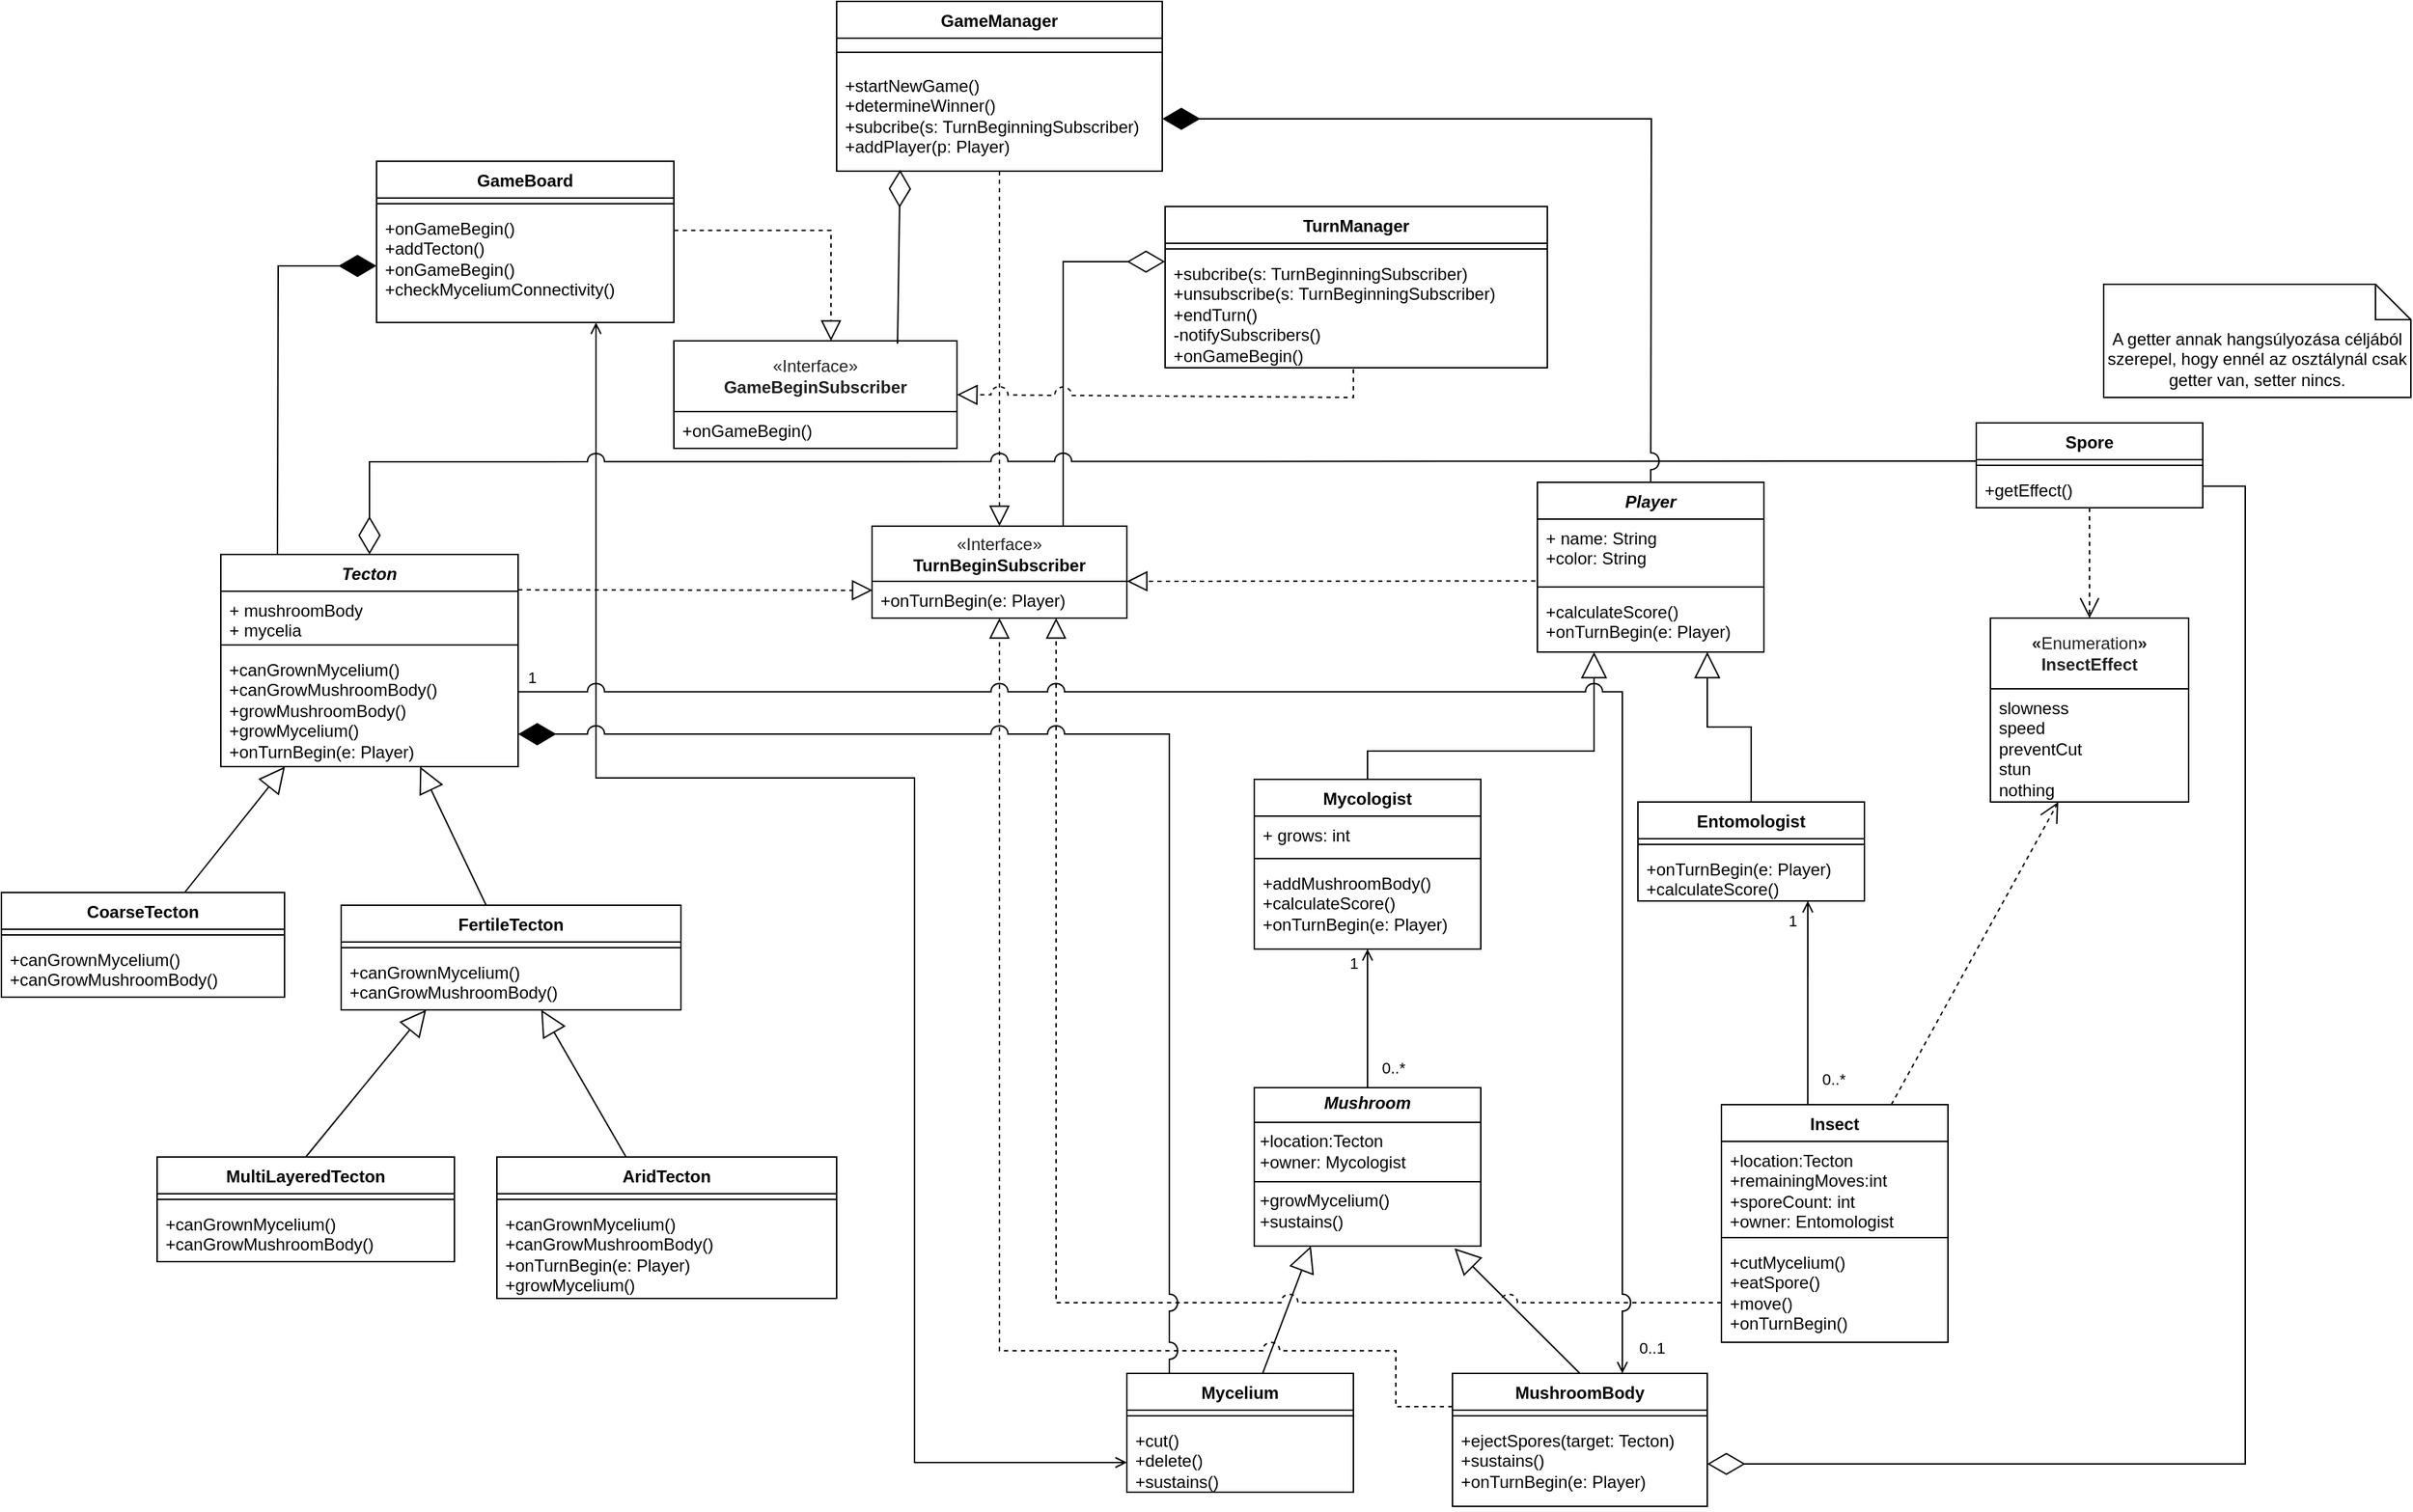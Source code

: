 <mxfile version="26.0.16">
  <diagram name="1 oldal" id="iCavI7vv8ZMhhtlTud_S">
    <mxGraphModel dx="1434" dy="774" grid="1" gridSize="10" guides="1" tooltips="1" connect="1" arrows="1" fold="1" page="1" pageScale="1" pageWidth="850" pageHeight="1100" math="0" shadow="0">
      <root>
        <mxCell id="0" />
        <mxCell id="1" parent="0" />
        <mxCell id="R1OB0yGb1VuW6Jd-PAWR-1" value="&lt;i style=&quot;&quot;&gt;Tecton&lt;/i&gt;" style="swimlane;fontStyle=1;align=center;verticalAlign=top;childLayout=stackLayout;horizontal=1;startSize=26;horizontalStack=0;resizeParent=1;resizeParentMax=0;resizeLast=0;collapsible=1;marginBottom=0;whiteSpace=wrap;html=1;" parent="1" vertex="1">
          <mxGeometry x="400" y="771" width="210" height="150" as="geometry">
            <mxRectangle x="240" y="190" width="80" height="30" as="alternateBounds" />
          </mxGeometry>
        </mxCell>
        <mxCell id="R1OB0yGb1VuW6Jd-PAWR-2" value="&lt;div&gt;+ mushroomBody&lt;/div&gt;&lt;div&gt;+ mycelia&lt;/div&gt;" style="text;strokeColor=none;fillColor=none;align=left;verticalAlign=top;spacingLeft=4;spacingRight=4;overflow=hidden;rotatable=0;points=[[0,0.5],[1,0.5]];portConstraint=eastwest;whiteSpace=wrap;html=1;" parent="R1OB0yGb1VuW6Jd-PAWR-1" vertex="1">
          <mxGeometry y="26" width="210" height="34" as="geometry" />
        </mxCell>
        <mxCell id="R1OB0yGb1VuW6Jd-PAWR-3" value="" style="line;strokeWidth=1;fillColor=none;align=left;verticalAlign=middle;spacingTop=-1;spacingLeft=3;spacingRight=3;rotatable=0;labelPosition=right;points=[];portConstraint=eastwest;strokeColor=inherit;" parent="R1OB0yGb1VuW6Jd-PAWR-1" vertex="1">
          <mxGeometry y="60" width="210" height="8" as="geometry" />
        </mxCell>
        <mxCell id="R1OB0yGb1VuW6Jd-PAWR-4" value="+canGrownMycelium()&lt;div&gt;+canGrowMushroomBody()&lt;/div&gt;&lt;div&gt;+growMushroomBody()&lt;/div&gt;&lt;div&gt;+growMycelium()&lt;/div&gt;&lt;div&gt;+onTurnBegin(e: Player)&lt;/div&gt;&lt;div&gt;&lt;br&gt;&lt;/div&gt;" style="text;strokeColor=none;fillColor=none;align=left;verticalAlign=top;spacingLeft=4;spacingRight=4;overflow=hidden;rotatable=0;points=[[0,0.5],[1,0.5]];portConstraint=eastwest;whiteSpace=wrap;html=1;" parent="R1OB0yGb1VuW6Jd-PAWR-1" vertex="1">
          <mxGeometry y="68" width="210" height="82" as="geometry" />
        </mxCell>
        <mxCell id="R1OB0yGb1VuW6Jd-PAWR-5" value="CoarseTecton" style="swimlane;fontStyle=1;align=center;verticalAlign=top;childLayout=stackLayout;horizontal=1;startSize=26;horizontalStack=0;resizeParent=1;resizeParentMax=0;resizeLast=0;collapsible=1;marginBottom=0;whiteSpace=wrap;html=1;" parent="1" vertex="1">
          <mxGeometry x="245" y="1010" width="200" height="74" as="geometry" />
        </mxCell>
        <mxCell id="R1OB0yGb1VuW6Jd-PAWR-7" value="" style="line;strokeWidth=1;fillColor=none;align=left;verticalAlign=middle;spacingTop=-1;spacingLeft=3;spacingRight=3;rotatable=0;labelPosition=right;points=[];portConstraint=eastwest;strokeColor=inherit;" parent="R1OB0yGb1VuW6Jd-PAWR-5" vertex="1">
          <mxGeometry y="26" width="200" height="8" as="geometry" />
        </mxCell>
        <mxCell id="R1OB0yGb1VuW6Jd-PAWR-8" value="+canGrownMycelium()&lt;div&gt;+canGrowMushroomBody()&lt;/div&gt;" style="text;strokeColor=none;fillColor=none;align=left;verticalAlign=top;spacingLeft=4;spacingRight=4;overflow=hidden;rotatable=0;points=[[0,0.5],[1,0.5]];portConstraint=eastwest;whiteSpace=wrap;html=1;" parent="R1OB0yGb1VuW6Jd-PAWR-5" vertex="1">
          <mxGeometry y="34" width="200" height="40" as="geometry" />
        </mxCell>
        <mxCell id="R1OB0yGb1VuW6Jd-PAWR-9" value="FertileTecton" style="swimlane;fontStyle=1;align=center;verticalAlign=top;childLayout=stackLayout;horizontal=1;startSize=26;horizontalStack=0;resizeParent=1;resizeParentMax=0;resizeLast=0;collapsible=1;marginBottom=0;whiteSpace=wrap;html=1;" parent="1" vertex="1">
          <mxGeometry x="485" y="1019" width="240" height="74" as="geometry" />
        </mxCell>
        <mxCell id="R1OB0yGb1VuW6Jd-PAWR-11" value="" style="line;strokeWidth=1;fillColor=none;align=left;verticalAlign=middle;spacingTop=-1;spacingLeft=3;spacingRight=3;rotatable=0;labelPosition=right;points=[];portConstraint=eastwest;strokeColor=inherit;" parent="R1OB0yGb1VuW6Jd-PAWR-9" vertex="1">
          <mxGeometry y="26" width="240" height="8" as="geometry" />
        </mxCell>
        <mxCell id="R1OB0yGb1VuW6Jd-PAWR-12" value="&lt;div&gt;+canGrownMycelium()&lt;div&gt;+canGrowMushroomBody()&lt;/div&gt;&lt;/div&gt;" style="text;strokeColor=none;fillColor=none;align=left;verticalAlign=top;spacingLeft=4;spacingRight=4;overflow=hidden;rotatable=0;points=[[0,0.5],[1,0.5]];portConstraint=eastwest;whiteSpace=wrap;html=1;" parent="R1OB0yGb1VuW6Jd-PAWR-9" vertex="1">
          <mxGeometry y="34" width="240" height="40" as="geometry" />
        </mxCell>
        <mxCell id="R1OB0yGb1VuW6Jd-PAWR-13" value="" style="endArrow=block;endSize=16;endFill=0;html=1;rounded=0;" parent="1" source="R1OB0yGb1VuW6Jd-PAWR-5" target="R1OB0yGb1VuW6Jd-PAWR-1" edge="1">
          <mxGeometry width="160" relative="1" as="geometry">
            <mxPoint x="390" y="861" as="sourcePoint" />
            <mxPoint x="370" y="911" as="targetPoint" />
            <Array as="points" />
          </mxGeometry>
        </mxCell>
        <mxCell id="R1OB0yGb1VuW6Jd-PAWR-14" value="" style="endArrow=block;endSize=16;endFill=0;html=1;rounded=0;" parent="1" source="R1OB0yGb1VuW6Jd-PAWR-9" target="R1OB0yGb1VuW6Jd-PAWR-1" edge="1">
          <mxGeometry width="160" relative="1" as="geometry">
            <mxPoint x="464" y="861" as="sourcePoint" />
            <mxPoint x="520" y="921" as="targetPoint" />
          </mxGeometry>
        </mxCell>
        <mxCell id="R1OB0yGb1VuW6Jd-PAWR-15" value="MultiLayeredTecton" style="swimlane;fontStyle=1;align=center;verticalAlign=top;childLayout=stackLayout;horizontal=1;startSize=26;horizontalStack=0;resizeParent=1;resizeParentMax=0;resizeLast=0;collapsible=1;marginBottom=0;whiteSpace=wrap;html=1;" parent="1" vertex="1">
          <mxGeometry x="355" y="1197" width="210" height="74" as="geometry" />
        </mxCell>
        <mxCell id="R1OB0yGb1VuW6Jd-PAWR-17" value="" style="line;strokeWidth=1;fillColor=none;align=left;verticalAlign=middle;spacingTop=-1;spacingLeft=3;spacingRight=3;rotatable=0;labelPosition=right;points=[];portConstraint=eastwest;strokeColor=inherit;" parent="R1OB0yGb1VuW6Jd-PAWR-15" vertex="1">
          <mxGeometry y="26" width="210" height="8" as="geometry" />
        </mxCell>
        <mxCell id="R1OB0yGb1VuW6Jd-PAWR-18" value="+canGrownMycelium()&lt;div&gt;+canGrowMushroomBody()&lt;/div&gt;" style="text;strokeColor=none;fillColor=none;align=left;verticalAlign=top;spacingLeft=4;spacingRight=4;overflow=hidden;rotatable=0;points=[[0,0.5],[1,0.5]];portConstraint=eastwest;whiteSpace=wrap;html=1;" parent="R1OB0yGb1VuW6Jd-PAWR-15" vertex="1">
          <mxGeometry y="34" width="210" height="40" as="geometry" />
        </mxCell>
        <mxCell id="R1OB0yGb1VuW6Jd-PAWR-19" value="AridTecton" style="swimlane;fontStyle=1;align=center;verticalAlign=top;childLayout=stackLayout;horizontal=1;startSize=26;horizontalStack=0;resizeParent=1;resizeParentMax=0;resizeLast=0;collapsible=1;marginBottom=0;whiteSpace=wrap;html=1;" parent="1" vertex="1">
          <mxGeometry x="595" y="1197" width="240" height="100" as="geometry" />
        </mxCell>
        <mxCell id="R1OB0yGb1VuW6Jd-PAWR-21" value="" style="line;strokeWidth=1;fillColor=none;align=left;verticalAlign=middle;spacingTop=-1;spacingLeft=3;spacingRight=3;rotatable=0;labelPosition=right;points=[];portConstraint=eastwest;strokeColor=inherit;" parent="R1OB0yGb1VuW6Jd-PAWR-19" vertex="1">
          <mxGeometry y="26" width="240" height="8" as="geometry" />
        </mxCell>
        <mxCell id="R1OB0yGb1VuW6Jd-PAWR-22" value="+canGrownMycelium()&lt;div&gt;+canGrowMushroomBody()&lt;/div&gt;&lt;div&gt;+onTurnBegin(e: Player)&lt;/div&gt;&lt;div&gt;+growMycelium()&lt;/div&gt;&lt;div&gt;&lt;br&gt;&lt;/div&gt;" style="text;strokeColor=none;fillColor=none;align=left;verticalAlign=top;spacingLeft=4;spacingRight=4;overflow=hidden;rotatable=0;points=[[0,0.5],[1,0.5]];portConstraint=eastwest;whiteSpace=wrap;html=1;" parent="R1OB0yGb1VuW6Jd-PAWR-19" vertex="1">
          <mxGeometry y="34" width="240" height="66" as="geometry" />
        </mxCell>
        <mxCell id="R1OB0yGb1VuW6Jd-PAWR-23" value="" style="endArrow=block;endSize=16;endFill=0;html=1;rounded=0;" parent="1" source="R1OB0yGb1VuW6Jd-PAWR-19" target="R1OB0yGb1VuW6Jd-PAWR-9" edge="1">
          <mxGeometry width="160" relative="1" as="geometry">
            <mxPoint x="605" y="1182" as="sourcePoint" />
            <mxPoint x="615" y="1130" as="targetPoint" />
          </mxGeometry>
        </mxCell>
        <mxCell id="R1OB0yGb1VuW6Jd-PAWR-24" value="" style="endArrow=block;endSize=16;endFill=0;html=1;rounded=0;exitX=0.5;exitY=0;exitDx=0;exitDy=0;entryX=0.25;entryY=1;entryDx=0;entryDy=0;" parent="1" source="R1OB0yGb1VuW6Jd-PAWR-15" target="R1OB0yGb1VuW6Jd-PAWR-9" edge="1">
          <mxGeometry x="0.003" width="160" relative="1" as="geometry">
            <mxPoint x="395" y="1160" as="sourcePoint" />
            <mxPoint x="315" y="1160" as="targetPoint" />
            <mxPoint as="offset" />
          </mxGeometry>
        </mxCell>
        <mxCell id="R1OB0yGb1VuW6Jd-PAWR-25" value="&lt;p style=&quot;margin:0px;margin-top:4px;text-align:center;&quot;&gt;&lt;b&gt;&lt;i&gt;Mushroom&lt;/i&gt;&lt;/b&gt;&lt;/p&gt;&lt;hr size=&quot;1&quot; style=&quot;border-style:solid;&quot;&gt;&lt;p style=&quot;margin:0px;margin-left:4px;&quot;&gt;+location:Tecton&lt;/p&gt;&lt;p style=&quot;margin:0px;margin-left:4px;&quot;&gt;+owner: Mycologist&lt;/p&gt;&lt;hr size=&quot;1&quot; style=&quot;border-style:solid;&quot;&gt;&lt;p style=&quot;margin:0px;margin-left:4px;&quot;&gt;+growMycelium()&lt;/p&gt;&lt;p style=&quot;margin:0px;margin-left:4px;&quot;&gt;+sustains()&lt;/p&gt;" style="verticalAlign=top;align=left;overflow=fill;html=1;whiteSpace=wrap;" parent="1" vertex="1">
          <mxGeometry x="1130" y="1148" width="160" height="112" as="geometry" />
        </mxCell>
        <mxCell id="R1OB0yGb1VuW6Jd-PAWR-26" style="edgeStyle=orthogonalEdgeStyle;rounded=0;orthogonalLoop=1;jettySize=auto;html=1;exitX=0.5;exitY=1;exitDx=0;exitDy=0;" parent="1" source="R1OB0yGb1VuW6Jd-PAWR-25" target="R1OB0yGb1VuW6Jd-PAWR-25" edge="1">
          <mxGeometry relative="1" as="geometry" />
        </mxCell>
        <mxCell id="R1OB0yGb1VuW6Jd-PAWR-27" value="Mycelium" style="swimlane;fontStyle=1;align=center;verticalAlign=top;childLayout=stackLayout;horizontal=1;startSize=26;horizontalStack=0;resizeParent=1;resizeParentMax=0;resizeLast=0;collapsible=1;marginBottom=0;whiteSpace=wrap;html=1;" parent="1" vertex="1">
          <mxGeometry x="1040" y="1350" width="160" height="84" as="geometry" />
        </mxCell>
        <mxCell id="R1OB0yGb1VuW6Jd-PAWR-29" value="" style="line;strokeWidth=1;fillColor=none;align=left;verticalAlign=middle;spacingTop=-1;spacingLeft=3;spacingRight=3;rotatable=0;labelPosition=right;points=[];portConstraint=eastwest;strokeColor=inherit;" parent="R1OB0yGb1VuW6Jd-PAWR-27" vertex="1">
          <mxGeometry y="26" width="160" height="8" as="geometry" />
        </mxCell>
        <mxCell id="R1OB0yGb1VuW6Jd-PAWR-30" value="&lt;div&gt;+cut()&lt;/div&gt;&lt;div&gt;+delete()&lt;/div&gt;&lt;div&gt;+sustains()&lt;/div&gt;" style="text;strokeColor=none;fillColor=none;align=left;verticalAlign=top;spacingLeft=4;spacingRight=4;overflow=hidden;rotatable=0;points=[[0,0.5],[1,0.5]];portConstraint=eastwest;whiteSpace=wrap;html=1;" parent="R1OB0yGb1VuW6Jd-PAWR-27" vertex="1">
          <mxGeometry y="34" width="160" height="50" as="geometry" />
        </mxCell>
        <mxCell id="R1OB0yGb1VuW6Jd-PAWR-31" value="MushroomBody" style="swimlane;fontStyle=1;align=center;verticalAlign=top;childLayout=stackLayout;horizontal=1;startSize=26;horizontalStack=0;resizeParent=1;resizeParentMax=0;resizeLast=0;collapsible=1;marginBottom=0;whiteSpace=wrap;html=1;" parent="1" vertex="1">
          <mxGeometry x="1270" y="1350" width="180" height="94" as="geometry" />
        </mxCell>
        <mxCell id="R1OB0yGb1VuW6Jd-PAWR-33" value="" style="line;strokeWidth=1;fillColor=none;align=left;verticalAlign=middle;spacingTop=-1;spacingLeft=3;spacingRight=3;rotatable=0;labelPosition=right;points=[];portConstraint=eastwest;strokeColor=inherit;" parent="R1OB0yGb1VuW6Jd-PAWR-31" vertex="1">
          <mxGeometry y="26" width="180" height="8" as="geometry" />
        </mxCell>
        <mxCell id="R1OB0yGb1VuW6Jd-PAWR-34" value="&lt;div&gt;+ejectSpores(target: Tecton)&lt;/div&gt;&lt;div&gt;+sustains()&lt;/div&gt;&lt;div&gt;+onTurnBegin(e: Player)&lt;/div&gt;" style="text;strokeColor=none;fillColor=none;align=left;verticalAlign=top;spacingLeft=4;spacingRight=4;overflow=hidden;rotatable=0;points=[[0,0.5],[1,0.5]];portConstraint=eastwest;whiteSpace=wrap;html=1;" parent="R1OB0yGb1VuW6Jd-PAWR-31" vertex="1">
          <mxGeometry y="34" width="180" height="60" as="geometry" />
        </mxCell>
        <mxCell id="R1OB0yGb1VuW6Jd-PAWR-35" value="" style="endArrow=block;endSize=16;endFill=0;html=1;rounded=0;exitX=0.5;exitY=0;exitDx=0;exitDy=0;entryX=0.884;entryY=1.014;entryDx=0;entryDy=0;entryPerimeter=0;jumpStyle=arc;" parent="1" source="R1OB0yGb1VuW6Jd-PAWR-31" target="R1OB0yGb1VuW6Jd-PAWR-25" edge="1">
          <mxGeometry width="160" relative="1" as="geometry">
            <mxPoint x="540" y="1273" as="sourcePoint" />
            <mxPoint x="1190" y="1163" as="targetPoint" />
          </mxGeometry>
        </mxCell>
        <mxCell id="R1OB0yGb1VuW6Jd-PAWR-36" value="" style="endArrow=block;endSize=16;endFill=0;html=1;rounded=0;entryX=0.25;entryY=1;entryDx=0;entryDy=0;" parent="1" source="R1OB0yGb1VuW6Jd-PAWR-27" target="R1OB0yGb1VuW6Jd-PAWR-25" edge="1">
          <mxGeometry width="160" relative="1" as="geometry">
            <mxPoint x="1690" y="1249" as="sourcePoint" />
            <mxPoint x="930" y="1163" as="targetPoint" />
          </mxGeometry>
        </mxCell>
        <mxCell id="R1OB0yGb1VuW6Jd-PAWR-37" value="Spore" style="swimlane;fontStyle=1;align=center;verticalAlign=top;childLayout=stackLayout;horizontal=1;startSize=26;horizontalStack=0;resizeParent=1;resizeParentMax=0;resizeLast=0;collapsible=1;marginBottom=0;whiteSpace=wrap;html=1;" parent="1" vertex="1">
          <mxGeometry x="1640" y="678" width="160" height="60" as="geometry" />
        </mxCell>
        <mxCell id="R1OB0yGb1VuW6Jd-PAWR-39" value="" style="line;strokeWidth=1;fillColor=none;align=left;verticalAlign=middle;spacingTop=-1;spacingLeft=3;spacingRight=3;rotatable=0;labelPosition=right;points=[];portConstraint=eastwest;strokeColor=inherit;" parent="R1OB0yGb1VuW6Jd-PAWR-37" vertex="1">
          <mxGeometry y="26" width="160" height="8" as="geometry" />
        </mxCell>
        <mxCell id="R1OB0yGb1VuW6Jd-PAWR-40" value="+getEffect()" style="text;strokeColor=none;fillColor=none;align=left;verticalAlign=top;spacingLeft=4;spacingRight=4;overflow=hidden;rotatable=0;points=[[0,0.5],[1,0.5]];portConstraint=eastwest;whiteSpace=wrap;html=1;" parent="R1OB0yGb1VuW6Jd-PAWR-37" vertex="1">
          <mxGeometry y="34" width="160" height="26" as="geometry" />
        </mxCell>
        <mxCell id="R1OB0yGb1VuW6Jd-PAWR-41" value="Insect" style="swimlane;fontStyle=1;align=center;verticalAlign=top;childLayout=stackLayout;horizontal=1;startSize=26;horizontalStack=0;resizeParent=1;resizeParentMax=0;resizeLast=0;collapsible=1;marginBottom=0;whiteSpace=wrap;html=1;" parent="1" vertex="1">
          <mxGeometry x="1460" y="1160" width="160" height="168" as="geometry" />
        </mxCell>
        <mxCell id="R1OB0yGb1VuW6Jd-PAWR-42" value="+location:Tecton&lt;div&gt;+remainingMoves:int&lt;/div&gt;&lt;div&gt;+sporeCount: int&lt;/div&gt;&lt;div&gt;+owner: Entomologist&lt;/div&gt;&lt;div&gt;&lt;br&gt;&lt;/div&gt;" style="text;strokeColor=none;fillColor=none;align=left;verticalAlign=top;spacingLeft=4;spacingRight=4;overflow=hidden;rotatable=0;points=[[0,0.5],[1,0.5]];portConstraint=eastwest;whiteSpace=wrap;html=1;" parent="R1OB0yGb1VuW6Jd-PAWR-41" vertex="1">
          <mxGeometry y="26" width="160" height="64" as="geometry" />
        </mxCell>
        <mxCell id="R1OB0yGb1VuW6Jd-PAWR-43" value="" style="line;strokeWidth=1;fillColor=none;align=left;verticalAlign=middle;spacingTop=-1;spacingLeft=3;spacingRight=3;rotatable=0;labelPosition=right;points=[];portConstraint=eastwest;strokeColor=inherit;" parent="R1OB0yGb1VuW6Jd-PAWR-41" vertex="1">
          <mxGeometry y="90" width="160" height="8" as="geometry" />
        </mxCell>
        <mxCell id="R1OB0yGb1VuW6Jd-PAWR-44" value="+cutMycelium()&lt;div&gt;+eatSpore()&lt;/div&gt;&lt;div&gt;+move()&lt;/div&gt;&lt;div&gt;+onTurnBegin()&lt;/div&gt;" style="text;strokeColor=none;fillColor=none;align=left;verticalAlign=top;spacingLeft=4;spacingRight=4;overflow=hidden;rotatable=0;points=[[0,0.5],[1,0.5]];portConstraint=eastwest;whiteSpace=wrap;html=1;" parent="R1OB0yGb1VuW6Jd-PAWR-41" vertex="1">
          <mxGeometry y="98" width="160" height="70" as="geometry" />
        </mxCell>
        <mxCell id="R1OB0yGb1VuW6Jd-PAWR-45" value="GameManager" style="swimlane;fontStyle=1;align=center;verticalAlign=top;childLayout=stackLayout;horizontal=1;startSize=26;horizontalStack=0;resizeParent=1;resizeParentMax=0;resizeLast=0;collapsible=1;marginBottom=0;whiteSpace=wrap;html=1;" parent="1" vertex="1">
          <mxGeometry x="835" y="380" width="230" height="120" as="geometry" />
        </mxCell>
        <mxCell id="R1OB0yGb1VuW6Jd-PAWR-47" value="" style="line;strokeWidth=1;fillColor=none;align=left;verticalAlign=middle;spacingTop=-1;spacingLeft=3;spacingRight=3;rotatable=0;labelPosition=right;points=[];portConstraint=eastwest;strokeColor=inherit;" parent="R1OB0yGb1VuW6Jd-PAWR-45" vertex="1">
          <mxGeometry y="26" width="230" height="20" as="geometry" />
        </mxCell>
        <mxCell id="R1OB0yGb1VuW6Jd-PAWR-48" value="&lt;div&gt;+startNewGame()&lt;/div&gt;&lt;div&gt;+determineWinner()&lt;/div&gt;&lt;div&gt;+subcribe(s: TurnBeginningSubscriber)&lt;/div&gt;&lt;div&gt;+addPlayer(p: Player)&lt;/div&gt;" style="text;strokeColor=none;fillColor=none;align=left;verticalAlign=top;spacingLeft=4;spacingRight=4;overflow=hidden;rotatable=0;points=[[0,0.5],[1,0.5]];portConstraint=eastwest;whiteSpace=wrap;html=1;" parent="R1OB0yGb1VuW6Jd-PAWR-45" vertex="1">
          <mxGeometry y="46" width="230" height="74" as="geometry" />
        </mxCell>
        <mxCell id="R1OB0yGb1VuW6Jd-PAWR-57" value="" style="endArrow=block;endSize=16;endFill=0;html=1;rounded=0;entryX=0.25;entryY=1;entryDx=0;entryDy=0;edgeStyle=orthogonalEdgeStyle;" parent="1" source="SSjtnIJCoIMd_DeUDMs2-13" target="ASJvsTNGaL9EbCQtERID-10" edge="1">
          <mxGeometry width="160" relative="1" as="geometry">
            <mxPoint x="1506.543" y="881" as="sourcePoint" />
            <mxPoint x="1374.286" y="814" as="targetPoint" />
            <Array as="points">
              <mxPoint x="1210" y="910" />
              <mxPoint x="1370" y="910" />
            </Array>
          </mxGeometry>
        </mxCell>
        <mxCell id="R1OB0yGb1VuW6Jd-PAWR-58" value="&lt;font&gt;&lt;b style=&quot;color: rgb(32, 33, 34); font-family: sans-serif; text-align: start; background-color: rgb(255, 255, 255);&quot;&gt;«&lt;/b&gt;&lt;span style=&quot;color: rgb(32, 33, 34); font-family: sans-serif; text-align: start; background-color: rgb(255, 255, 255);&quot;&gt;&lt;font style=&quot;&quot;&gt;Enumeration&lt;/font&gt;&lt;/span&gt;&lt;b style=&quot;color: rgb(32, 33, 34); font-family: sans-serif; text-align: start; background-color: rgb(255, 255, 255);&quot;&gt;»&lt;/b&gt;&lt;/font&gt;&lt;div&gt;&lt;font&gt;&lt;b style=&quot;color: rgb(32, 33, 34); font-family: sans-serif; text-align: start; background-color: rgb(255, 255, 255);&quot;&gt;InsectEffect&lt;/b&gt;&lt;/font&gt;&lt;/div&gt;" style="swimlane;fontStyle=0;childLayout=stackLayout;horizontal=1;startSize=50;fillColor=none;horizontalStack=0;resizeParent=1;resizeParentMax=0;resizeLast=0;collapsible=1;marginBottom=0;whiteSpace=wrap;html=1;" parent="1" vertex="1">
          <mxGeometry x="1650" y="816" width="140" height="130" as="geometry" />
        </mxCell>
        <mxCell id="R1OB0yGb1VuW6Jd-PAWR-59" value="slowness&lt;div&gt;speed&lt;/div&gt;&lt;div&gt;preventCut&lt;/div&gt;&lt;div&gt;stun&lt;/div&gt;&lt;div&gt;nothing&lt;/div&gt;" style="text;strokeColor=none;fillColor=none;align=left;verticalAlign=top;spacingLeft=4;spacingRight=4;overflow=hidden;rotatable=0;points=[[0,0.5],[1,0.5]];portConstraint=eastwest;whiteSpace=wrap;html=1;" parent="R1OB0yGb1VuW6Jd-PAWR-58" vertex="1">
          <mxGeometry y="50" width="140" height="80" as="geometry" />
        </mxCell>
        <mxCell id="R1OB0yGb1VuW6Jd-PAWR-60" value="" style="endArrow=open;endSize=12;dashed=1;html=1;rounded=0;" parent="1" source="R1OB0yGb1VuW6Jd-PAWR-40" target="R1OB0yGb1VuW6Jd-PAWR-58" edge="1">
          <mxGeometry width="160" relative="1" as="geometry">
            <mxPoint x="1580" y="791" as="sourcePoint" />
            <mxPoint x="990" y="771" as="targetPoint" />
          </mxGeometry>
        </mxCell>
        <mxCell id="R1OB0yGb1VuW6Jd-PAWR-64" value="&lt;font style=&quot;font-weight: 700;&quot;&gt;&lt;span style=&quot;font-weight: 400; color: rgb(32, 33, 34); font-family: sans-serif; text-align: start; background-color: rgb(255, 255, 255);&quot;&gt;«&lt;/span&gt;&lt;span style=&quot;color: rgb(32, 33, 34); font-family: sans-serif; text-align: start; background-color: rgb(255, 255, 255); font-weight: 400;&quot;&gt;Interface&lt;/span&gt;&lt;span style=&quot;font-weight: 400; color: rgb(32, 33, 34); font-family: sans-serif; text-align: start; background-color: rgb(255, 255, 255);&quot;&gt;»&lt;/span&gt;&lt;/font&gt;&lt;div style=&quot;font-weight: 700; text-align: start;&quot;&gt;&lt;font face=&quot;sans-serif&quot;&gt;&lt;span style=&quot;background-color: rgb(255, 255, 255);&quot;&gt;TurnBeginSubscriber&lt;/span&gt;&lt;/font&gt;&lt;/div&gt;" style="swimlane;fontStyle=0;childLayout=stackLayout;horizontal=1;startSize=39;fillColor=none;horizontalStack=0;resizeParent=1;resizeParentMax=0;resizeLast=0;collapsible=1;marginBottom=0;whiteSpace=wrap;html=1;" parent="1" vertex="1">
          <mxGeometry x="860" y="751" width="180" height="65" as="geometry" />
        </mxCell>
        <mxCell id="R1OB0yGb1VuW6Jd-PAWR-65" value="+onTurnBegin(e: Player)" style="text;strokeColor=none;fillColor=none;align=left;verticalAlign=top;spacingLeft=4;spacingRight=4;overflow=hidden;rotatable=0;points=[[0,0.5],[1,0.5]];portConstraint=eastwest;whiteSpace=wrap;html=1;" parent="R1OB0yGb1VuW6Jd-PAWR-64" vertex="1">
          <mxGeometry y="39" width="180" height="26" as="geometry" />
        </mxCell>
        <mxCell id="R1OB0yGb1VuW6Jd-PAWR-66" value="" style="endArrow=block;dashed=1;endFill=0;endSize=12;html=1;rounded=0;entryX=1;entryY=0;entryDx=0;entryDy=0;exitX=-0.009;exitY=0.326;exitDx=0;exitDy=0;exitPerimeter=0;entryPerimeter=0;" parent="1" target="R1OB0yGb1VuW6Jd-PAWR-65" edge="1">
          <mxGeometry width="160" relative="1" as="geometry">
            <mxPoint x="1328.56" y="789.736" as="sourcePoint" />
            <mxPoint x="1130" y="671" as="targetPoint" />
          </mxGeometry>
        </mxCell>
        <mxCell id="R1OB0yGb1VuW6Jd-PAWR-67" value="" style="endArrow=block;dashed=1;endFill=0;endSize=12;html=1;rounded=0;exitX=1;exitY=0.167;exitDx=0;exitDy=0;exitPerimeter=0;entryX=0.002;entryY=0.244;entryDx=0;entryDy=0;entryPerimeter=0;" parent="1" source="R1OB0yGb1VuW6Jd-PAWR-1" target="R1OB0yGb1VuW6Jd-PAWR-65" edge="1">
          <mxGeometry width="160" relative="1" as="geometry">
            <mxPoint x="780" y="681" as="sourcePoint" />
            <mxPoint x="940" y="681" as="targetPoint" />
          </mxGeometry>
        </mxCell>
        <mxCell id="R1OB0yGb1VuW6Jd-PAWR-68" value="" style="endArrow=block;dashed=1;endFill=0;endSize=12;html=1;rounded=0;exitX=0;exitY=0.25;exitDx=0;exitDy=0;edgeStyle=orthogonalEdgeStyle;jumpStyle=arc;jumpSize=12;" parent="1" source="R1OB0yGb1VuW6Jd-PAWR-31" target="R1OB0yGb1VuW6Jd-PAWR-65" edge="1">
          <mxGeometry width="160" relative="1" as="geometry">
            <mxPoint x="1720" y="1324" as="sourcePoint" />
            <mxPoint x="1430" y="1111" as="targetPoint" />
            <Array as="points">
              <mxPoint x="1230" y="1374" />
              <mxPoint x="1230" y="1334" />
              <mxPoint x="950" y="1334" />
            </Array>
          </mxGeometry>
        </mxCell>
        <mxCell id="R1OB0yGb1VuW6Jd-PAWR-69" value="" style="endArrow=block;dashed=1;endFill=0;endSize=12;html=1;rounded=0;" parent="1" source="R1OB0yGb1VuW6Jd-PAWR-48" target="R1OB0yGb1VuW6Jd-PAWR-64" edge="1">
          <mxGeometry width="160" relative="1" as="geometry">
            <mxPoint x="950" y="530" as="sourcePoint" />
            <mxPoint x="1130" y="791" as="targetPoint" />
          </mxGeometry>
        </mxCell>
        <mxCell id="R1OB0yGb1VuW6Jd-PAWR-70" value="" style="endArrow=diamondThin;endFill=0;endSize=24;html=1;rounded=0;exitX=1;exitY=0.415;exitDx=0;exitDy=0;exitPerimeter=0;edgeStyle=orthogonalEdgeStyle;" parent="1" source="R1OB0yGb1VuW6Jd-PAWR-40" target="R1OB0yGb1VuW6Jd-PAWR-34" edge="1">
          <mxGeometry width="160" relative="1" as="geometry">
            <mxPoint x="2030" y="941" as="sourcePoint" />
            <mxPoint x="1880" y="691" as="targetPoint" />
            <Array as="points">
              <mxPoint x="1830" y="723" />
              <mxPoint x="1830" y="1414" />
            </Array>
          </mxGeometry>
        </mxCell>
        <mxCell id="R1OB0yGb1VuW6Jd-PAWR-71" value="TurnManager" style="swimlane;fontStyle=1;align=center;verticalAlign=top;childLayout=stackLayout;horizontal=1;startSize=26;horizontalStack=0;resizeParent=1;resizeParentMax=0;resizeLast=0;collapsible=1;marginBottom=0;whiteSpace=wrap;html=1;" parent="1" vertex="1">
          <mxGeometry x="1067" y="525" width="270" height="114" as="geometry" />
        </mxCell>
        <mxCell id="R1OB0yGb1VuW6Jd-PAWR-73" value="" style="line;strokeWidth=1;fillColor=none;align=left;verticalAlign=middle;spacingTop=-1;spacingLeft=3;spacingRight=3;rotatable=0;labelPosition=right;points=[];portConstraint=eastwest;strokeColor=inherit;" parent="R1OB0yGb1VuW6Jd-PAWR-71" vertex="1">
          <mxGeometry y="26" width="270" height="8" as="geometry" />
        </mxCell>
        <mxCell id="R1OB0yGb1VuW6Jd-PAWR-74" value="+subcribe(s: TurnBeginningSubscriber)&lt;div&gt;+unsubscribe(s:&amp;nbsp;&lt;span style=&quot;background-color: transparent; color: light-dark(rgb(0, 0, 0), rgb(255, 255, 255));&quot;&gt;TurnBeginningSubscriber)&lt;/span&gt;&lt;/div&gt;&lt;div&gt;&lt;span style=&quot;background-color: transparent; color: light-dark(rgb(0, 0, 0), rgb(255, 255, 255));&quot;&gt;+endTurn()&lt;/span&gt;&lt;/div&gt;&lt;div&gt;-notifySubscribers()&lt;/div&gt;&lt;div&gt;&lt;span style=&quot;background-color: transparent; color: light-dark(rgb(0, 0, 0), rgb(255, 255, 255));&quot;&gt;+onGameBegin()&lt;/span&gt;&lt;/div&gt;" style="text;strokeColor=none;fillColor=none;align=left;verticalAlign=top;spacingLeft=4;spacingRight=4;overflow=hidden;rotatable=0;points=[[0,0.5],[1,0.5]];portConstraint=eastwest;whiteSpace=wrap;html=1;" parent="R1OB0yGb1VuW6Jd-PAWR-71" vertex="1">
          <mxGeometry y="34" width="270" height="80" as="geometry" />
        </mxCell>
        <mxCell id="R1OB0yGb1VuW6Jd-PAWR-75" value="" style="endArrow=none;html=1;rounded=0;startArrow=open;startFill=0;" parent="1" source="SSjtnIJCoIMd_DeUDMs2-16" target="R1OB0yGb1VuW6Jd-PAWR-25" edge="1">
          <mxGeometry relative="1" as="geometry">
            <mxPoint x="1580" y="1021" as="sourcePoint" />
            <mxPoint x="1693" y="1020" as="targetPoint" />
          </mxGeometry>
        </mxCell>
        <mxCell id="R1OB0yGb1VuW6Jd-PAWR-76" value="0..*" style="edgeLabel;html=1;align=center;verticalAlign=middle;resizable=0;points=[];" parent="R1OB0yGb1VuW6Jd-PAWR-75" vertex="1" connectable="0">
          <mxGeometry x="0.813" relative="1" as="geometry">
            <mxPoint x="18" y="-5" as="offset" />
          </mxGeometry>
        </mxCell>
        <mxCell id="ASJvsTNGaL9EbCQtERID-6" value="1" style="edgeLabel;html=1;align=center;verticalAlign=middle;resizable=0;points=[];" vertex="1" connectable="0" parent="R1OB0yGb1VuW6Jd-PAWR-75">
          <mxGeometry x="0.813" relative="1" as="geometry">
            <mxPoint x="-10" y="-79" as="offset" />
          </mxGeometry>
        </mxCell>
        <mxCell id="R1OB0yGb1VuW6Jd-PAWR-79" value="" style="endArrow=diamondThin;html=1;edgeStyle=orthogonalEdgeStyle;rounded=0;exitX=0.75;exitY=0;exitDx=0;exitDy=0;startArrow=none;startFill=0;endFill=0;endSize=24;" parent="1" source="R1OB0yGb1VuW6Jd-PAWR-64" edge="1">
          <mxGeometry relative="1" as="geometry">
            <mxPoint x="1050" y="751" as="sourcePoint" />
            <mxPoint x="1067" y="564" as="targetPoint" />
            <Array as="points">
              <mxPoint x="995" y="564" />
            </Array>
          </mxGeometry>
        </mxCell>
        <mxCell id="R1OB0yGb1VuW6Jd-PAWR-81" value="GameBoard" style="swimlane;fontStyle=1;align=center;verticalAlign=top;childLayout=stackLayout;horizontal=1;startSize=26;horizontalStack=0;resizeParent=1;resizeParentMax=0;resizeLast=0;collapsible=1;marginBottom=0;whiteSpace=wrap;html=1;" parent="1" vertex="1">
          <mxGeometry x="510" y="493" width="210" height="114" as="geometry" />
        </mxCell>
        <mxCell id="R1OB0yGb1VuW6Jd-PAWR-83" value="" style="line;strokeWidth=1;fillColor=none;align=left;verticalAlign=middle;spacingTop=-1;spacingLeft=3;spacingRight=3;rotatable=0;labelPosition=right;points=[];portConstraint=eastwest;strokeColor=inherit;" parent="R1OB0yGb1VuW6Jd-PAWR-81" vertex="1">
          <mxGeometry y="26" width="210" height="8" as="geometry" />
        </mxCell>
        <mxCell id="R1OB0yGb1VuW6Jd-PAWR-84" value="+onGameBegin()&lt;div&gt;+addTecton()&lt;/div&gt;&lt;div&gt;+onGameBegin()&lt;/div&gt;&lt;div&gt;+checkMyceliumConnectivity()&lt;/div&gt;" style="text;strokeColor=none;fillColor=none;align=left;verticalAlign=top;spacingLeft=4;spacingRight=4;overflow=hidden;rotatable=0;points=[[0,0.5],[1,0.5]];portConstraint=eastwest;whiteSpace=wrap;html=1;" parent="R1OB0yGb1VuW6Jd-PAWR-81" vertex="1">
          <mxGeometry y="34" width="210" height="80" as="geometry" />
        </mxCell>
        <mxCell id="R1OB0yGb1VuW6Jd-PAWR-87" value="&lt;font style=&quot;font-weight: 700;&quot;&gt;&lt;span style=&quot;font-weight: 400; color: rgb(32, 33, 34); font-family: sans-serif; text-align: start; background-color: rgb(255, 255, 255);&quot;&gt;«&lt;/span&gt;&lt;span style=&quot;color: rgb(32, 33, 34); font-family: sans-serif; text-align: start; background-color: rgb(255, 255, 255); font-weight: 400;&quot;&gt;Interface&lt;/span&gt;&lt;span style=&quot;font-weight: 400; color: rgb(32, 33, 34); font-family: sans-serif; text-align: start; background-color: rgb(255, 255, 255);&quot;&gt;»&lt;/span&gt;&lt;/font&gt;&lt;div&gt;&lt;font style=&quot;&quot;&gt;&lt;span style=&quot;color: rgb(32, 33, 34); font-family: sans-serif; text-align: start; background-color: rgb(255, 255, 255);&quot;&gt;&lt;b&gt;GameBeginSubscriber&lt;/b&gt;&lt;/span&gt;&lt;/font&gt;&lt;/div&gt;" style="swimlane;fontStyle=0;childLayout=stackLayout;horizontal=1;startSize=50;fillColor=none;horizontalStack=0;resizeParent=1;resizeParentMax=0;resizeLast=0;collapsible=1;marginBottom=0;whiteSpace=wrap;html=1;" parent="1" vertex="1">
          <mxGeometry x="720" y="620" width="200" height="76" as="geometry" />
        </mxCell>
        <mxCell id="R1OB0yGb1VuW6Jd-PAWR-88" value="+onGameBegin()" style="text;strokeColor=none;fillColor=none;align=left;verticalAlign=top;spacingLeft=4;spacingRight=4;overflow=hidden;rotatable=0;points=[[0,0.5],[1,0.5]];portConstraint=eastwest;whiteSpace=wrap;html=1;" parent="R1OB0yGb1VuW6Jd-PAWR-87" vertex="1">
          <mxGeometry y="50" width="200" height="26" as="geometry" />
        </mxCell>
        <mxCell id="R1OB0yGb1VuW6Jd-PAWR-89" value="" style="endArrow=block;dashed=1;endFill=0;endSize=12;html=1;rounded=0;exitX=1.001;exitY=0.186;exitDx=0;exitDy=0;exitPerimeter=0;entryX=0.555;entryY=0;entryDx=0;entryDy=0;entryPerimeter=0;edgeStyle=orthogonalEdgeStyle;" parent="1" source="R1OB0yGb1VuW6Jd-PAWR-84" target="R1OB0yGb1VuW6Jd-PAWR-87" edge="1">
          <mxGeometry width="160" relative="1" as="geometry">
            <mxPoint x="920" y="641" as="sourcePoint" />
            <mxPoint x="840" y="585" as="targetPoint" />
          </mxGeometry>
        </mxCell>
        <mxCell id="R1OB0yGb1VuW6Jd-PAWR-91" value="" style="endArrow=diamondThin;html=1;rounded=0;exitX=0.79;exitY=0.026;exitDx=0;exitDy=0;entryX=0.195;entryY=0.986;entryDx=0;entryDy=0;endFill=0;endSize=24;entryPerimeter=0;exitPerimeter=0;" parent="1" source="R1OB0yGb1VuW6Jd-PAWR-87" target="R1OB0yGb1VuW6Jd-PAWR-48" edge="1">
          <mxGeometry relative="1" as="geometry">
            <mxPoint x="880" y="731" as="sourcePoint" />
            <mxPoint x="1040" y="731" as="targetPoint" />
          </mxGeometry>
        </mxCell>
        <mxCell id="R1OB0yGb1VuW6Jd-PAWR-93" value="" style="endArrow=open;html=1;edgeStyle=orthogonalEdgeStyle;rounded=0;entryX=0;entryY=0.75;entryDx=0;entryDy=0;startArrow=open;startFill=0;endFill=0;" parent="1" source="R1OB0yGb1VuW6Jd-PAWR-84" edge="1" target="R1OB0yGb1VuW6Jd-PAWR-27">
          <mxGeometry relative="1" as="geometry">
            <mxPoint x="665" y="670" as="sourcePoint" />
            <mxPoint x="1401" y="1289" as="targetPoint" />
            <Array as="points">
              <mxPoint x="665" y="929" />
              <mxPoint x="890" y="929" />
              <mxPoint x="890" y="1413" />
            </Array>
          </mxGeometry>
        </mxCell>
        <mxCell id="R1OB0yGb1VuW6Jd-PAWR-94" value="" style="endArrow=block;dashed=1;endFill=0;html=1;rounded=0;jumpStyle=arc;jumpSize=12;endSize=12;fontStyle=0;edgeStyle=orthogonalEdgeStyle;" parent="1" source="R1OB0yGb1VuW6Jd-PAWR-44" target="R1OB0yGb1VuW6Jd-PAWR-65" edge="1">
          <mxGeometry width="160" relative="1" as="geometry">
            <mxPoint x="1410" y="1200" as="sourcePoint" />
            <mxPoint x="1010" y="820" as="targetPoint" />
            <Array as="points">
              <mxPoint x="990" y="1300" />
            </Array>
          </mxGeometry>
        </mxCell>
        <mxCell id="R1OB0yGb1VuW6Jd-PAWR-95" value="" style="endArrow=diamondThin;endFill=0;endSize=24;html=1;rounded=0;exitX=0;exitY=0.5;exitDx=0;exitDy=0;edgeStyle=orthogonalEdgeStyle;jumpStyle=arc;jumpSize=12;entryX=0.5;entryY=0;entryDx=0;entryDy=0;" parent="1" edge="1" target="R1OB0yGb1VuW6Jd-PAWR-1">
          <mxGeometry width="160" relative="1" as="geometry">
            <mxPoint x="1640" y="705" as="sourcePoint" />
            <mxPoint x="505" y="751" as="targetPoint" />
          </mxGeometry>
        </mxCell>
        <mxCell id="R1OB0yGb1VuW6Jd-PAWR-97" value="" style="endArrow=open;endSize=12;dashed=1;html=1;rounded=0;exitX=0.75;exitY=0;exitDx=0;exitDy=0;" parent="1" source="R1OB0yGb1VuW6Jd-PAWR-41" target="R1OB0yGb1VuW6Jd-PAWR-59" edge="1">
          <mxGeometry width="160" relative="1" as="geometry">
            <mxPoint x="1220" y="1141" as="sourcePoint" />
            <mxPoint x="1260" y="1099" as="targetPoint" />
          </mxGeometry>
        </mxCell>
        <mxCell id="SSjtnIJCoIMd_DeUDMs2-2" value="" style="endArrow=diamondThin;endFill=1;endSize=24;html=1;rounded=0;exitX=0.5;exitY=0;exitDx=0;exitDy=0;jumpStyle=arc;jumpSize=12;edgeStyle=orthogonalEdgeStyle;" parent="1" edge="1" target="R1OB0yGb1VuW6Jd-PAWR-48">
          <mxGeometry width="160" relative="1" as="geometry">
            <mxPoint x="1410" y="744" as="sourcePoint" />
            <mxPoint x="1060" y="452" as="targetPoint" />
          </mxGeometry>
        </mxCell>
        <mxCell id="SSjtnIJCoIMd_DeUDMs2-11" value="" style="endArrow=diamondThin;endFill=1;endSize=24;html=1;rounded=0;exitX=0.25;exitY=0;exitDx=0;exitDy=0;entryX=1;entryY=0.72;entryDx=0;entryDy=0;entryPerimeter=0;edgeStyle=orthogonalEdgeStyle;jumpStyle=arc;jumpSize=12;" parent="1" source="R1OB0yGb1VuW6Jd-PAWR-27" target="R1OB0yGb1VuW6Jd-PAWR-4" edge="1">
          <mxGeometry width="160" relative="1" as="geometry">
            <mxPoint x="1441" y="1243.48" as="sourcePoint" />
            <mxPoint x="610" y="845" as="targetPoint" />
            <Array as="points">
              <mxPoint x="1070" y="1350" />
              <mxPoint x="1070" y="898" />
            </Array>
          </mxGeometry>
        </mxCell>
        <mxCell id="I5FOU1lmO1Y8r9ht8gTu-1" value="&lt;b&gt;Entomologist&lt;/b&gt;&lt;div&gt;&lt;b&gt;&lt;br&gt;&lt;/b&gt;&lt;/div&gt;" style="swimlane;fontStyle=1;align=center;verticalAlign=top;childLayout=stackLayout;horizontal=1;startSize=26;horizontalStack=0;resizeParent=1;resizeParentMax=0;resizeLast=0;collapsible=1;marginBottom=0;whiteSpace=wrap;html=1;" parent="1" vertex="1">
          <mxGeometry x="1401" y="946" width="160" height="70" as="geometry" />
        </mxCell>
        <mxCell id="I5FOU1lmO1Y8r9ht8gTu-2" value="" style="line;strokeWidth=1;fillColor=none;align=left;verticalAlign=middle;spacingTop=-1;spacingLeft=3;spacingRight=3;rotatable=0;labelPosition=right;points=[];portConstraint=eastwest;strokeColor=inherit;" parent="I5FOU1lmO1Y8r9ht8gTu-1" vertex="1">
          <mxGeometry y="26" width="160" height="8" as="geometry" />
        </mxCell>
        <mxCell id="I5FOU1lmO1Y8r9ht8gTu-3" value="+onTurnBegin(e: Player)&lt;div&gt;+calculateScore()&lt;/div&gt;" style="text;strokeColor=none;fillColor=none;align=left;verticalAlign=top;spacingLeft=4;spacingRight=4;overflow=hidden;rotatable=0;points=[[0,0.5],[1,0.5]];portConstraint=eastwest;whiteSpace=wrap;html=1;" parent="I5FOU1lmO1Y8r9ht8gTu-1" vertex="1">
          <mxGeometry y="34" width="160" height="36" as="geometry" />
        </mxCell>
        <mxCell id="I5FOU1lmO1Y8r9ht8gTu-4" value="" style="endArrow=diamondThin;endFill=1;endSize=24;html=1;rounded=0;entryX=0;entryY=0.5;entryDx=0;entryDy=0;exitX=0.5;exitY=0;exitDx=0;exitDy=0;edgeStyle=orthogonalEdgeStyle;" parent="1" target="R1OB0yGb1VuW6Jd-PAWR-84" edge="1">
          <mxGeometry width="160" relative="1" as="geometry">
            <mxPoint x="440" y="771" as="sourcePoint" />
            <mxPoint x="60" y="478.994" as="targetPoint" />
          </mxGeometry>
        </mxCell>
        <mxCell id="Vh8VJ31RXxQbdsVbW_FH-1" value="" style="endArrow=block;dashed=1;endFill=0;endSize=12;html=1;rounded=0;entryX=1;entryY=0.5;entryDx=0;entryDy=0;jumpStyle=arc;jumpSize=12;" parent="1" target="R1OB0yGb1VuW6Jd-PAWR-87" edge="1">
          <mxGeometry width="160" relative="1" as="geometry">
            <mxPoint x="1200" y="640" as="sourcePoint" />
            <mxPoint x="840" y="631" as="targetPoint" />
            <Array as="points">
              <mxPoint x="1200" y="660" />
              <mxPoint x="1090" y="660" />
            </Array>
          </mxGeometry>
        </mxCell>
        <mxCell id="Vh8VJ31RXxQbdsVbW_FH-3" value="A getter annak hangsúlyozása céljából szerepel, hogy ennél az osztálynál csak getter van, setter nincs." style="shape=note2;boundedLbl=1;whiteSpace=wrap;html=1;size=25;verticalAlign=top;align=center;" parent="1" vertex="1">
          <mxGeometry x="1730" y="580" width="217" height="80" as="geometry" />
        </mxCell>
        <mxCell id="ASJvsTNGaL9EbCQtERID-1" value="" style="endArrow=open;html=1;edgeStyle=orthogonalEdgeStyle;rounded=0;jumpStyle=arc;jumpSize=12;startArrow=none;startFill=0;endFill=0;" edge="1" parent="1" target="R1OB0yGb1VuW6Jd-PAWR-31">
          <mxGeometry relative="1" as="geometry">
            <mxPoint x="610" y="868.067" as="sourcePoint" />
            <mxPoint x="1380" y="1320" as="targetPoint" />
            <Array as="points">
              <mxPoint x="1390" y="868" />
            </Array>
          </mxGeometry>
        </mxCell>
        <mxCell id="ASJvsTNGaL9EbCQtERID-2" value="1" style="edgeLabel;resizable=0;html=1;align=left;verticalAlign=bottom;" connectable="0" vertex="1" parent="ASJvsTNGaL9EbCQtERID-1">
          <mxGeometry x="-1" relative="1" as="geometry">
            <mxPoint x="5" y="-2" as="offset" />
          </mxGeometry>
        </mxCell>
        <mxCell id="ASJvsTNGaL9EbCQtERID-14" value="0..1" style="edgeLabel;resizable=0;html=1;align=left;verticalAlign=bottom;" connectable="0" vertex="1" parent="ASJvsTNGaL9EbCQtERID-1">
          <mxGeometry x="-1" relative="1" as="geometry">
            <mxPoint x="790" y="472" as="offset" />
          </mxGeometry>
        </mxCell>
        <mxCell id="SSjtnIJCoIMd_DeUDMs2-13" value="&lt;strong data-end=&quot;60&quot; data-start=&quot;46&quot;&gt;Mycologist&lt;/strong&gt;" style="swimlane;fontStyle=1;align=center;verticalAlign=top;childLayout=stackLayout;horizontal=1;startSize=26;horizontalStack=0;resizeParent=1;resizeParentMax=0;resizeLast=0;collapsible=1;marginBottom=0;whiteSpace=wrap;html=1;" parent="1" vertex="1">
          <mxGeometry x="1130" y="930" width="160" height="120" as="geometry" />
        </mxCell>
        <mxCell id="SSjtnIJCoIMd_DeUDMs2-14" value="&lt;div&gt;+ grows: int&lt;/div&gt;" style="text;strokeColor=none;fillColor=none;align=left;verticalAlign=top;spacingLeft=4;spacingRight=4;overflow=hidden;rotatable=0;points=[[0,0.5],[1,0.5]];portConstraint=eastwest;whiteSpace=wrap;html=1;" parent="SSjtnIJCoIMd_DeUDMs2-13" vertex="1">
          <mxGeometry y="26" width="160" height="26" as="geometry" />
        </mxCell>
        <mxCell id="SSjtnIJCoIMd_DeUDMs2-15" value="" style="line;strokeWidth=1;fillColor=none;align=left;verticalAlign=middle;spacingTop=-1;spacingLeft=3;spacingRight=3;rotatable=0;labelPosition=right;points=[];portConstraint=eastwest;strokeColor=inherit;" parent="SSjtnIJCoIMd_DeUDMs2-13" vertex="1">
          <mxGeometry y="52" width="160" height="8" as="geometry" />
        </mxCell>
        <mxCell id="SSjtnIJCoIMd_DeUDMs2-16" value="+addMushroomBody()&lt;div&gt;+calculateScore()&lt;/div&gt;&lt;div&gt;+onTurnBegin(e: Player)&lt;/div&gt;" style="text;strokeColor=none;fillColor=none;align=left;verticalAlign=top;spacingLeft=4;spacingRight=4;overflow=hidden;rotatable=0;points=[[0,0.5],[1,0.5]];portConstraint=eastwest;whiteSpace=wrap;html=1;" parent="SSjtnIJCoIMd_DeUDMs2-13" vertex="1">
          <mxGeometry y="60" width="160" height="60" as="geometry" />
        </mxCell>
        <mxCell id="ASJvsTNGaL9EbCQtERID-4" value="" style="endArrow=block;endSize=16;endFill=0;html=1;rounded=0;entryX=0.75;entryY=1;entryDx=0;entryDy=0;edgeStyle=orthogonalEdgeStyle;" edge="1" parent="1" source="I5FOU1lmO1Y8r9ht8gTu-1" target="ASJvsTNGaL9EbCQtERID-10">
          <mxGeometry width="160" relative="1" as="geometry">
            <mxPoint x="1281" y="925" as="sourcePoint" />
            <mxPoint x="1450" y="814" as="targetPoint" />
          </mxGeometry>
        </mxCell>
        <mxCell id="ASJvsTNGaL9EbCQtERID-7" value="" style="endArrow=none;html=1;rounded=0;startArrow=open;startFill=0;exitX=0.75;exitY=1;exitDx=0;exitDy=0;exitPerimeter=0;entryX=0.381;entryY=0;entryDx=0;entryDy=0;entryPerimeter=0;" edge="1" parent="1" source="I5FOU1lmO1Y8r9ht8gTu-3" target="R1OB0yGb1VuW6Jd-PAWR-41">
          <mxGeometry relative="1" as="geometry">
            <mxPoint x="1520" y="927" as="sourcePoint" />
            <mxPoint x="1520" y="1040" as="targetPoint" />
          </mxGeometry>
        </mxCell>
        <mxCell id="ASJvsTNGaL9EbCQtERID-8" value="0..*" style="edgeLabel;html=1;align=center;verticalAlign=middle;resizable=0;points=[];" vertex="1" connectable="0" parent="ASJvsTNGaL9EbCQtERID-7">
          <mxGeometry x="0.813" relative="1" as="geometry">
            <mxPoint x="18" y="-5" as="offset" />
          </mxGeometry>
        </mxCell>
        <mxCell id="ASJvsTNGaL9EbCQtERID-9" value="1" style="edgeLabel;html=1;align=center;verticalAlign=middle;resizable=0;points=[];" vertex="1" connectable="0" parent="ASJvsTNGaL9EbCQtERID-7">
          <mxGeometry x="0.813" relative="1" as="geometry">
            <mxPoint x="-11" y="-117" as="offset" />
          </mxGeometry>
        </mxCell>
        <mxCell id="ASJvsTNGaL9EbCQtERID-10" value="&lt;i&gt;Player&lt;/i&gt;" style="swimlane;fontStyle=1;align=center;verticalAlign=top;childLayout=stackLayout;horizontal=1;startSize=26;horizontalStack=0;resizeParent=1;resizeParentMax=0;resizeLast=0;collapsible=1;marginBottom=0;whiteSpace=wrap;html=1;" vertex="1" parent="1">
          <mxGeometry x="1330" y="720" width="160" height="120" as="geometry" />
        </mxCell>
        <mxCell id="ASJvsTNGaL9EbCQtERID-11" value="&lt;div&gt;+ name: String&lt;/div&gt;&lt;div&gt;+color: String&lt;/div&gt;" style="text;strokeColor=none;fillColor=none;align=left;verticalAlign=top;spacingLeft=4;spacingRight=4;overflow=hidden;rotatable=0;points=[[0,0.5],[1,0.5]];portConstraint=eastwest;whiteSpace=wrap;html=1;" vertex="1" parent="ASJvsTNGaL9EbCQtERID-10">
          <mxGeometry y="26" width="160" height="44" as="geometry" />
        </mxCell>
        <mxCell id="ASJvsTNGaL9EbCQtERID-12" value="" style="line;strokeWidth=1;fillColor=none;align=left;verticalAlign=middle;spacingTop=-1;spacingLeft=3;spacingRight=3;rotatable=0;labelPosition=right;points=[];portConstraint=eastwest;strokeColor=inherit;" vertex="1" parent="ASJvsTNGaL9EbCQtERID-10">
          <mxGeometry y="70" width="160" height="8" as="geometry" />
        </mxCell>
        <mxCell id="ASJvsTNGaL9EbCQtERID-13" value="+calculateScore()&lt;div&gt;+onTurnBegin(e: Player)&lt;/div&gt;" style="text;strokeColor=none;fillColor=none;align=left;verticalAlign=top;spacingLeft=4;spacingRight=4;overflow=hidden;rotatable=0;points=[[0,0.5],[1,0.5]];portConstraint=eastwest;whiteSpace=wrap;html=1;" vertex="1" parent="ASJvsTNGaL9EbCQtERID-10">
          <mxGeometry y="78" width="160" height="42" as="geometry" />
        </mxCell>
      </root>
    </mxGraphModel>
  </diagram>
</mxfile>
